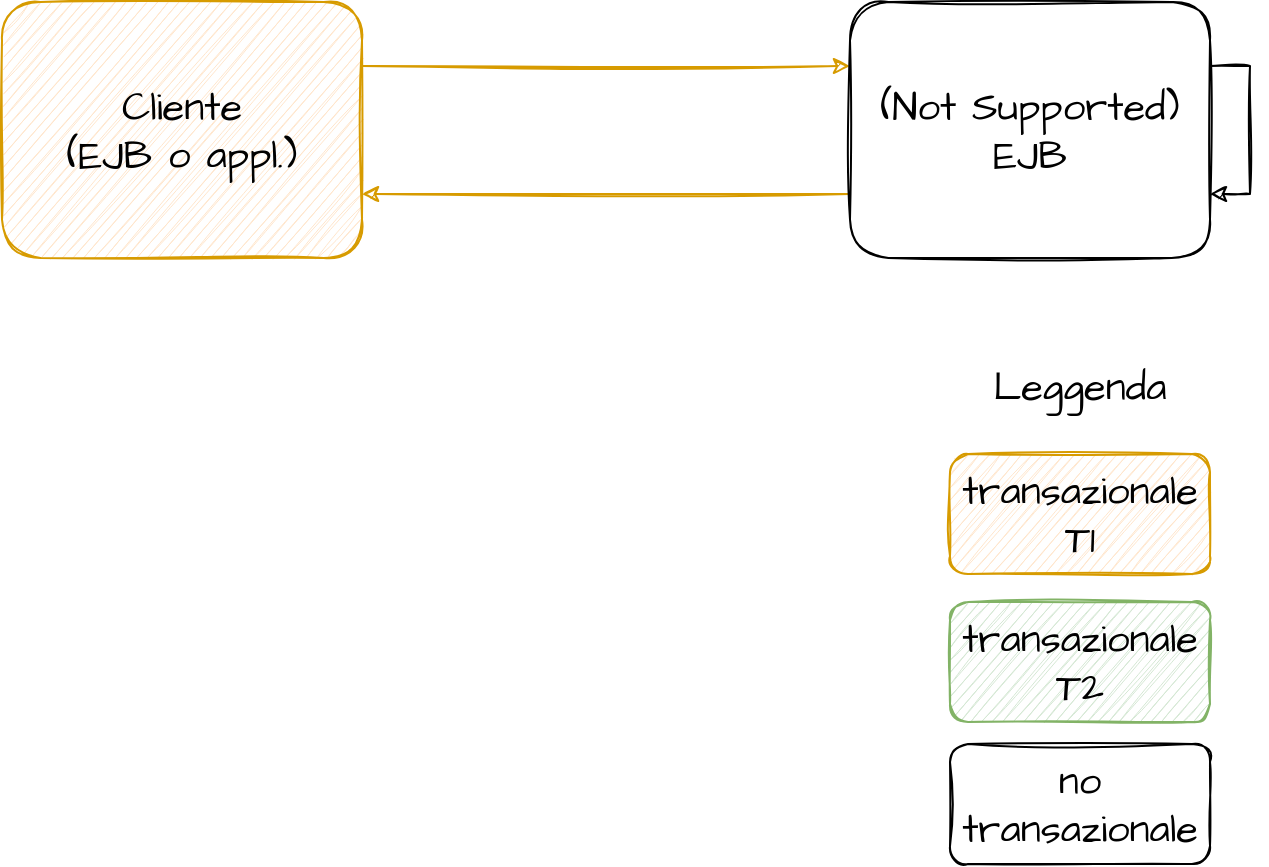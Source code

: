 <mxfile version="16.0.3" type="device"><diagram id="iR7kW6d5z7mH8W_eMVzF" name="Page-1"><mxGraphModel dx="1422" dy="745" grid="0" gridSize="10" guides="1" tooltips="1" connect="1" arrows="1" fold="1" page="1" pageScale="1" pageWidth="827" pageHeight="1169" math="0" shadow="0"><root><mxCell id="0"/><mxCell id="1" parent="0"/><mxCell id="lDcUjpFP3pSMN3PAIXbi-3" style="edgeStyle=orthogonalEdgeStyle;rounded=0;orthogonalLoop=1;jettySize=auto;html=1;exitX=1;exitY=0.25;exitDx=0;exitDy=0;entryX=0;entryY=0.25;entryDx=0;entryDy=0;sketch=1;fillColor=#ffe6cc;strokeColor=#d79b00;" parent="1" source="LwVA78MGahFg6l0W7koL-2" target="lDcUjpFP3pSMN3PAIXbi-2" edge="1"><mxGeometry relative="1" as="geometry"/></mxCell><mxCell id="LwVA78MGahFg6l0W7koL-2" value="&lt;div&gt;Cliente&lt;/div&gt;&lt;div&gt;(EJB o appl.)&lt;br&gt;&lt;/div&gt;" style="rounded=1;whiteSpace=wrap;html=1;sketch=1;hachureGap=4;fontFamily=Architects Daughter;fontSource=https%3A%2F%2Ffonts.googleapis.com%2Fcss%3Ffamily%3DArchitects%2BDaughter;fontSize=20;fillColor=#ffe6cc;strokeColor=#d79b00;" parent="1" vertex="1"><mxGeometry x="109" y="158" width="180" height="128" as="geometry"/></mxCell><mxCell id="lDcUjpFP3pSMN3PAIXbi-4" style="edgeStyle=orthogonalEdgeStyle;rounded=0;sketch=1;orthogonalLoop=1;jettySize=auto;html=1;exitX=0;exitY=0.75;exitDx=0;exitDy=0;entryX=1;entryY=0.75;entryDx=0;entryDy=0;fillColor=#ffe6cc;strokeColor=#d79b00;" parent="1" source="lDcUjpFP3pSMN3PAIXbi-2" target="LwVA78MGahFg6l0W7koL-2" edge="1"><mxGeometry relative="1" as="geometry"/></mxCell><mxCell id="lDcUjpFP3pSMN3PAIXbi-2" value="&lt;div&gt;(Not Supported)&lt;/div&gt;&lt;div&gt;EJB&lt;br&gt;&lt;/div&gt;" style="rounded=1;whiteSpace=wrap;html=1;sketch=1;hachureGap=4;fontFamily=Architects Daughter;fontSource=https%3A%2F%2Ffonts.googleapis.com%2Fcss%3Ffamily%3DArchitects%2BDaughter;fontSize=20;" parent="1" vertex="1"><mxGeometry x="533" y="158" width="180" height="128" as="geometry"/></mxCell><mxCell id="lDcUjpFP3pSMN3PAIXbi-5" value="transazionale T1" style="rounded=1;whiteSpace=wrap;html=1;sketch=1;fontSize=20;fontFamily=Architects Daughter;fontSource=https%3A%2F%2Ffonts.googleapis.com%2Fcss%3Ffamily%3DArchitects%2BDaughter;fillColor=#ffe6cc;strokeColor=#d79b00;" parent="1" vertex="1"><mxGeometry x="583" y="384" width="130" height="60" as="geometry"/></mxCell><mxCell id="lDcUjpFP3pSMN3PAIXbi-7" value="transazionale T2" style="rounded=1;whiteSpace=wrap;html=1;sketch=1;fontSize=20;fontFamily=Architects Daughter;fontSource=https%3A%2F%2Ffonts.googleapis.com%2Fcss%3Ffamily%3DArchitects%2BDaughter;fillColor=#d5e8d4;strokeColor=#82b366;" parent="1" vertex="1"><mxGeometry x="583" y="458" width="130" height="60" as="geometry"/></mxCell><mxCell id="lDcUjpFP3pSMN3PAIXbi-8" value="no transazionale" style="rounded=1;whiteSpace=wrap;html=1;sketch=1;fontSize=20;fontFamily=Architects Daughter;fontSource=https%3A%2F%2Ffonts.googleapis.com%2Fcss%3Ffamily%3DArchitects%2BDaughter;" parent="1" vertex="1"><mxGeometry x="583" y="529" width="130" height="60" as="geometry"/></mxCell><mxCell id="lDcUjpFP3pSMN3PAIXbi-9" value="Leggenda" style="text;html=1;strokeColor=none;fillColor=none;align=center;verticalAlign=middle;whiteSpace=wrap;rounded=0;sketch=1;fontFamily=Architects Daughter;fontSource=https%3A%2F%2Ffonts.googleapis.com%2Fcss%3Ffamily%3DArchitects%2BDaughter;fontSize=20;" parent="1" vertex="1"><mxGeometry x="618" y="335" width="60" height="30" as="geometry"/></mxCell><mxCell id="lDcUjpFP3pSMN3PAIXbi-10" style="edgeStyle=orthogonalEdgeStyle;rounded=0;sketch=1;orthogonalLoop=1;jettySize=auto;html=1;exitX=1;exitY=0.25;exitDx=0;exitDy=0;entryX=1;entryY=0.75;entryDx=0;entryDy=0;fontFamily=Architects Daughter;fontSource=https%3A%2F%2Ffonts.googleapis.com%2Fcss%3Ffamily%3DArchitects%2BDaughter;fontSize=20;" parent="1" source="lDcUjpFP3pSMN3PAIXbi-2" target="lDcUjpFP3pSMN3PAIXbi-2" edge="1"><mxGeometry relative="1" as="geometry"/></mxCell></root></mxGraphModel></diagram></mxfile>